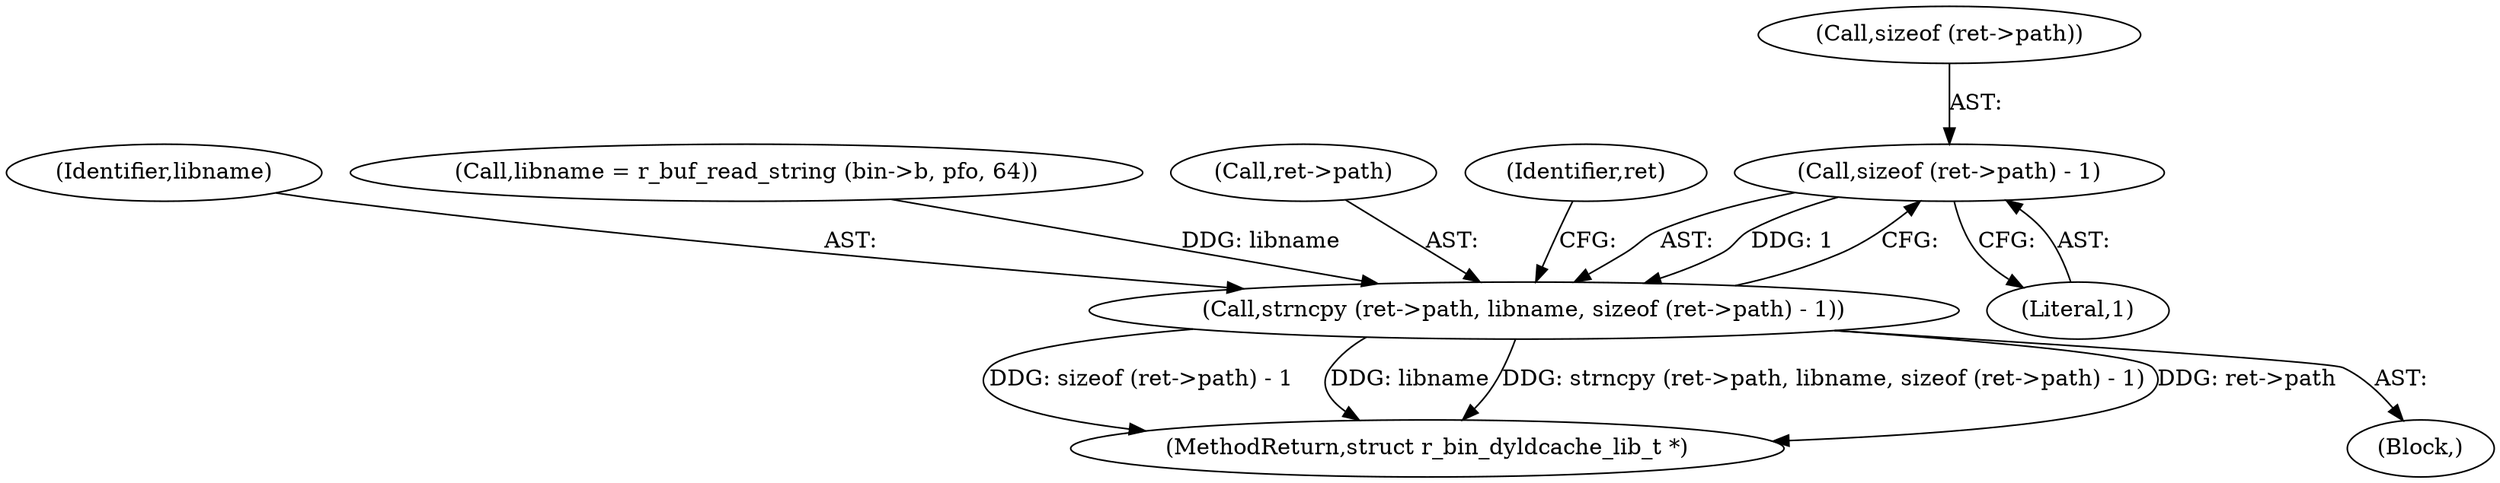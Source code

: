 digraph "0_radare2_4e98402f09a0ef0bb8559a33a4c1988c54938eaf@API" {
"1000737" [label="(Call,sizeof (ret->path) - 1)"];
"1000732" [label="(Call,strncpy (ret->path, libname, sizeof (ret->path) - 1))"];
"1000742" [label="(Literal,1)"];
"1000750" [label="(MethodReturn,struct r_bin_dyldcache_lib_t *)"];
"1000736" [label="(Identifier,libname)"];
"1000338" [label="(Call,libname = r_buf_read_string (bin->b, pfo, 64))"];
"1000733" [label="(Call,ret->path)"];
"1000737" [label="(Call,sizeof (ret->path) - 1)"];
"1000114" [label="(Block,)"];
"1000738" [label="(Call,sizeof (ret->path))"];
"1000745" [label="(Identifier,ret)"];
"1000732" [label="(Call,strncpy (ret->path, libname, sizeof (ret->path) - 1))"];
"1000737" -> "1000732"  [label="AST: "];
"1000737" -> "1000742"  [label="CFG: "];
"1000738" -> "1000737"  [label="AST: "];
"1000742" -> "1000737"  [label="AST: "];
"1000732" -> "1000737"  [label="CFG: "];
"1000737" -> "1000732"  [label="DDG: 1"];
"1000732" -> "1000114"  [label="AST: "];
"1000733" -> "1000732"  [label="AST: "];
"1000736" -> "1000732"  [label="AST: "];
"1000745" -> "1000732"  [label="CFG: "];
"1000732" -> "1000750"  [label="DDG: sizeof (ret->path) - 1"];
"1000732" -> "1000750"  [label="DDG: libname"];
"1000732" -> "1000750"  [label="DDG: strncpy (ret->path, libname, sizeof (ret->path) - 1)"];
"1000732" -> "1000750"  [label="DDG: ret->path"];
"1000338" -> "1000732"  [label="DDG: libname"];
}
